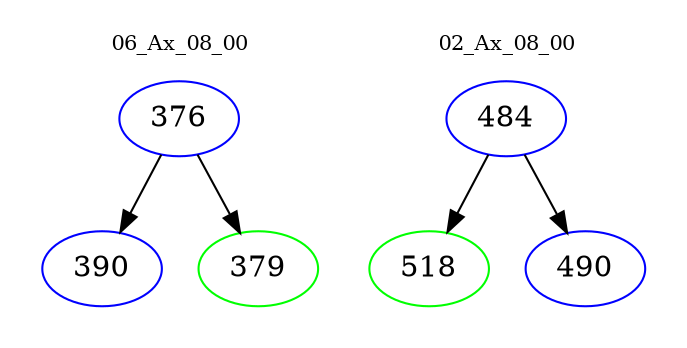 digraph{
subgraph cluster_0 {
color = white
label = "06_Ax_08_00";
fontsize=10;
T0_376 [label="376", color="blue"]
T0_376 -> T0_390 [color="black"]
T0_390 [label="390", color="blue"]
T0_376 -> T0_379 [color="black"]
T0_379 [label="379", color="green"]
}
subgraph cluster_1 {
color = white
label = "02_Ax_08_00";
fontsize=10;
T1_484 [label="484", color="blue"]
T1_484 -> T1_518 [color="black"]
T1_518 [label="518", color="green"]
T1_484 -> T1_490 [color="black"]
T1_490 [label="490", color="blue"]
}
}
